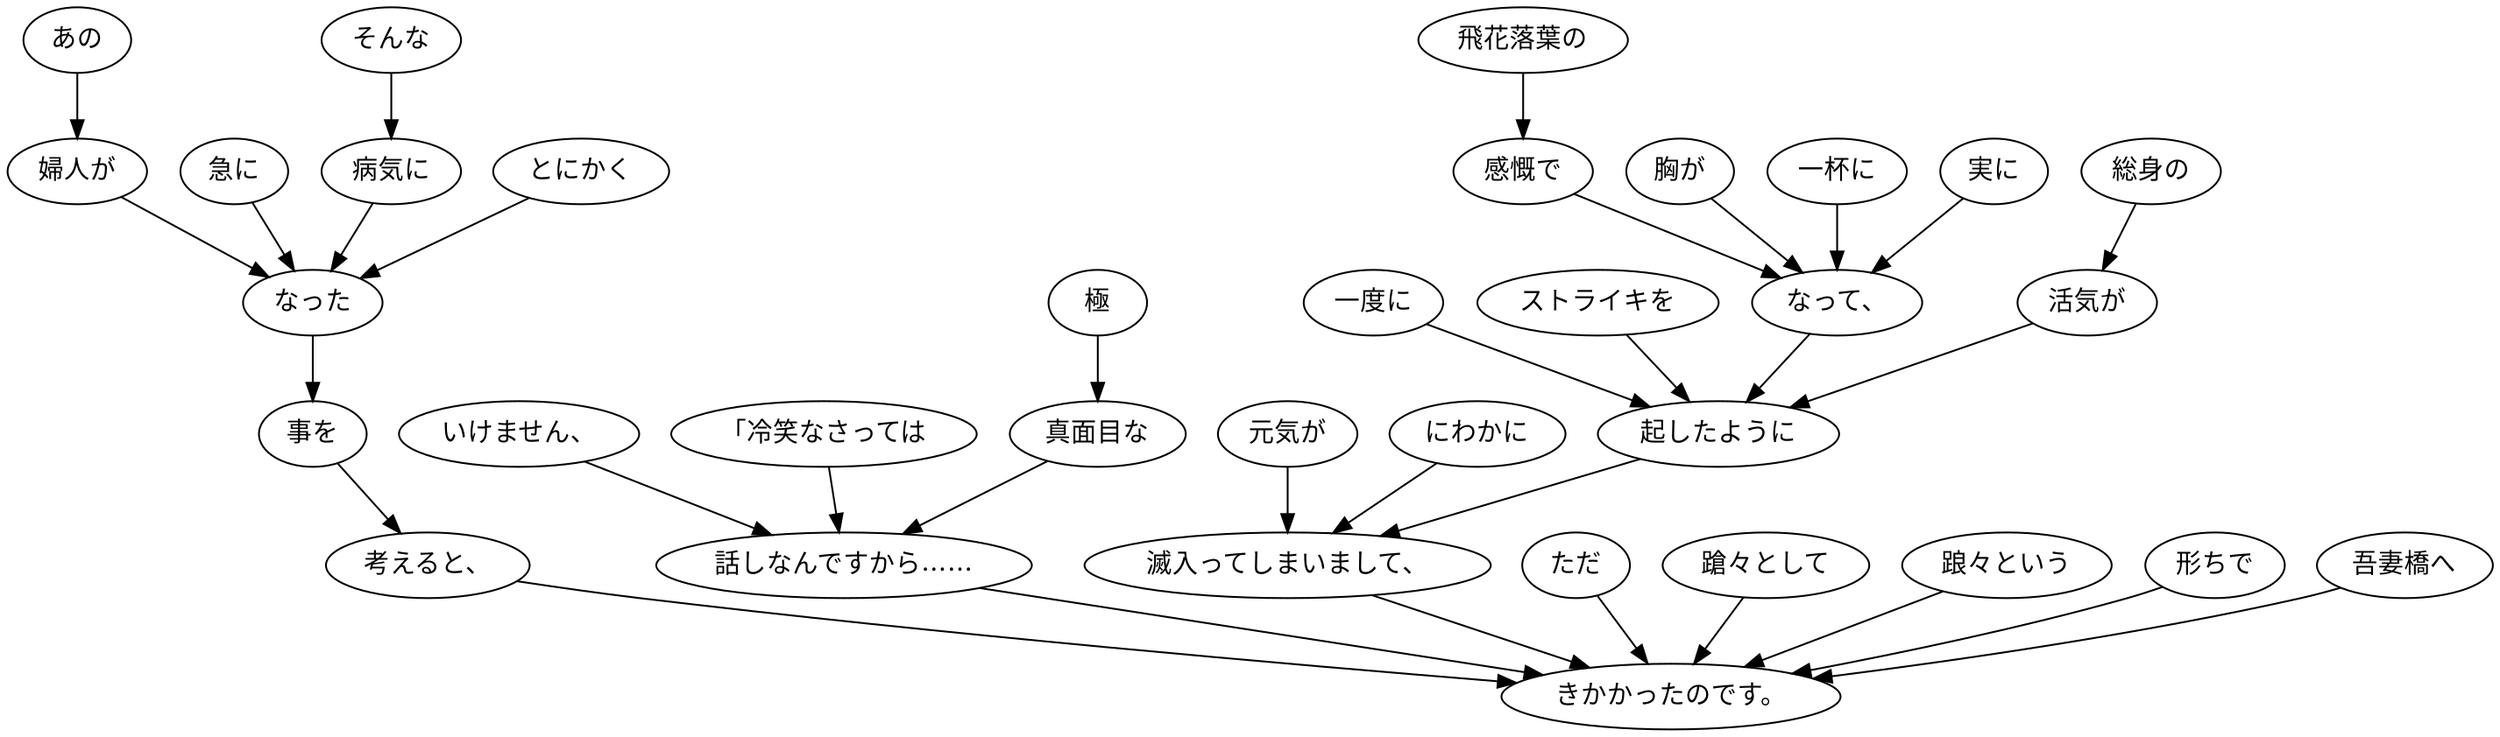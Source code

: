 digraph graph1119 {
	node0 [label="「冷笑なさっては"];
	node1 [label="いけません、"];
	node2 [label="極"];
	node3 [label="真面目な"];
	node4 [label="話しなんですから……"];
	node5 [label="とにかく"];
	node6 [label="あの"];
	node7 [label="婦人が"];
	node8 [label="急に"];
	node9 [label="そんな"];
	node10 [label="病気に"];
	node11 [label="なった"];
	node12 [label="事を"];
	node13 [label="考えると、"];
	node14 [label="実に"];
	node15 [label="飛花落葉の"];
	node16 [label="感慨で"];
	node17 [label="胸が"];
	node18 [label="一杯に"];
	node19 [label="なって、"];
	node20 [label="総身の"];
	node21 [label="活気が"];
	node22 [label="一度に"];
	node23 [label="ストライキを"];
	node24 [label="起したように"];
	node25 [label="元気が"];
	node26 [label="にわかに"];
	node27 [label="滅入ってしまいまして、"];
	node28 [label="ただ"];
	node29 [label="蹌々として"];
	node30 [label="踉々という"];
	node31 [label="形ちで"];
	node32 [label="吾妻橋へ"];
	node33 [label="きかかったのです。"];
	node0 -> node4;
	node1 -> node4;
	node2 -> node3;
	node3 -> node4;
	node4 -> node33;
	node5 -> node11;
	node6 -> node7;
	node7 -> node11;
	node8 -> node11;
	node9 -> node10;
	node10 -> node11;
	node11 -> node12;
	node12 -> node13;
	node13 -> node33;
	node14 -> node19;
	node15 -> node16;
	node16 -> node19;
	node17 -> node19;
	node18 -> node19;
	node19 -> node24;
	node20 -> node21;
	node21 -> node24;
	node22 -> node24;
	node23 -> node24;
	node24 -> node27;
	node25 -> node27;
	node26 -> node27;
	node27 -> node33;
	node28 -> node33;
	node29 -> node33;
	node30 -> node33;
	node31 -> node33;
	node32 -> node33;
}
